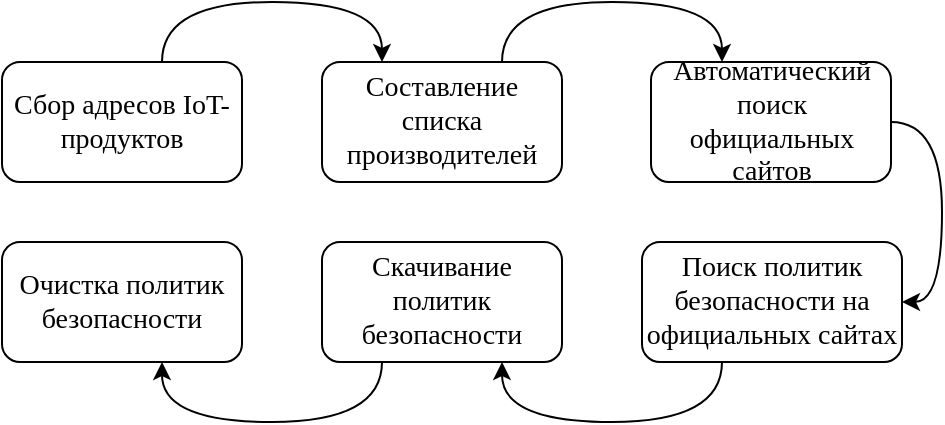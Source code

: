 <mxfile version="13.7.3" type="device" pages="2"><diagram id="frHxmO5NI08Qa2ZBJByv" name="pipeline"><mxGraphModel dx="1718" dy="986" grid="1" gridSize="10" guides="1" tooltips="1" connect="1" arrows="1" fold="1" page="1" pageScale="1" pageWidth="1169" pageHeight="827" math="0" shadow="0"><root><mxCell id="0"/><mxCell id="1" parent="0"/><mxCell id="HkxY0v3sqQZRduWxb61D-1" value="Сбор адресов IoT-продуктов" style="rounded=1;whiteSpace=wrap;html=1;fontFamily=Times New Roman;fontSize=14;" vertex="1" parent="1"><mxGeometry x="200" y="140" width="120" height="60" as="geometry"/></mxCell><mxCell id="HkxY0v3sqQZRduWxb61D-2" value="Составление списка производителей" style="rounded=1;whiteSpace=wrap;html=1;fontFamily=Times New Roman;fontSize=14;" vertex="1" parent="1"><mxGeometry x="360" y="140" width="120" height="60" as="geometry"/></mxCell><mxCell id="HkxY0v3sqQZRduWxb61D-3" value="Автоматический поиск официальных сайтов" style="rounded=1;whiteSpace=wrap;html=1;fontFamily=Times New Roman;fontSize=14;" vertex="1" parent="1"><mxGeometry x="524.5" y="140" width="120" height="60" as="geometry"/></mxCell><mxCell id="HkxY0v3sqQZRduWxb61D-4" value="Скачивание политик безопасности" style="rounded=1;whiteSpace=wrap;html=1;fontFamily=Times New Roman;fontSize=14;" vertex="1" parent="1"><mxGeometry x="360" y="230" width="120" height="60" as="geometry"/></mxCell><mxCell id="HkxY0v3sqQZRduWxb61D-5" value="Поиск политик безопасности на официальных сайтах" style="rounded=1;whiteSpace=wrap;html=1;fontFamily=Times New Roman;fontSize=14;" vertex="1" parent="1"><mxGeometry x="520" y="230" width="130" height="60" as="geometry"/></mxCell><mxCell id="HkxY0v3sqQZRduWxb61D-7" value="" style="endArrow=classic;html=1;edgeStyle=orthogonalEdgeStyle;curved=1;fontFamily=Times New Roman;fontSize=14;" edge="1" parent="1" source="HkxY0v3sqQZRduWxb61D-5" target="HkxY0v3sqQZRduWxb61D-4"><mxGeometry width="50" height="50" relative="1" as="geometry"><mxPoint x="230" y="100" as="sourcePoint"/><mxPoint x="280" y="50" as="targetPoint"/><Array as="points"><mxPoint x="560" y="320"/><mxPoint x="450" y="320"/></Array></mxGeometry></mxCell><mxCell id="HkxY0v3sqQZRduWxb61D-8" value="" style="endArrow=classic;html=1;edgeStyle=orthogonalEdgeStyle;curved=1;fontFamily=Times New Roman;fontSize=14;" edge="1" parent="1" source="HkxY0v3sqQZRduWxb61D-3" target="HkxY0v3sqQZRduWxb61D-5"><mxGeometry width="50" height="50" relative="1" as="geometry"><mxPoint x="240" y="110" as="sourcePoint"/><mxPoint x="290" y="60" as="targetPoint"/><Array as="points"><mxPoint x="670" y="170"/><mxPoint x="670" y="260"/></Array></mxGeometry></mxCell><mxCell id="HkxY0v3sqQZRduWxb61D-9" value="" style="endArrow=classic;html=1;edgeStyle=orthogonalEdgeStyle;curved=1;fontFamily=Times New Roman;fontSize=14;" edge="1" parent="1" source="HkxY0v3sqQZRduWxb61D-2" target="HkxY0v3sqQZRduWxb61D-3"><mxGeometry width="50" height="50" relative="1" as="geometry"><mxPoint x="250" y="120" as="sourcePoint"/><mxPoint x="300" y="70" as="targetPoint"/><Array as="points"><mxPoint x="450" y="110"/><mxPoint x="560" y="110"/></Array></mxGeometry></mxCell><mxCell id="HkxY0v3sqQZRduWxb61D-10" value="" style="endArrow=classic;html=1;edgeStyle=orthogonalEdgeStyle;curved=1;fontFamily=Times New Roman;fontSize=14;" edge="1" parent="1" source="HkxY0v3sqQZRduWxb61D-1" target="HkxY0v3sqQZRduWxb61D-2"><mxGeometry width="50" height="50" relative="1" as="geometry"><mxPoint x="260" y="130" as="sourcePoint"/><mxPoint x="310" y="80" as="targetPoint"/><Array as="points"><mxPoint x="280" y="110"/><mxPoint x="390" y="110"/></Array></mxGeometry></mxCell><mxCell id="HkxY0v3sqQZRduWxb61D-11" value="Очистка политик безопасности" style="rounded=1;whiteSpace=wrap;html=1;fontFamily=Times New Roman;fontSize=14;" vertex="1" parent="1"><mxGeometry x="200" y="230" width="120" height="60" as="geometry"/></mxCell><mxCell id="HkxY0v3sqQZRduWxb61D-12" value="" style="endArrow=classic;html=1;edgeStyle=orthogonalEdgeStyle;curved=1;fontFamily=Times New Roman;fontSize=14;" edge="1" parent="1" source="HkxY0v3sqQZRduWxb61D-4" target="HkxY0v3sqQZRduWxb61D-11"><mxGeometry width="50" height="50" relative="1" as="geometry"><mxPoint x="305" y="330" as="sourcePoint"/><mxPoint x="140" y="330" as="targetPoint"/><Array as="points"><mxPoint x="390" y="320"/><mxPoint x="280" y="320"/></Array></mxGeometry></mxCell></root></mxGraphModel></diagram><diagram id="6n4q86xX6ic9bDZJAzyg" name="modules"><mxGraphModel dx="2062" dy="2010" grid="1" gridSize="10" guides="1" tooltips="1" connect="1" arrows="1" fold="1" page="1" pageScale="1" pageWidth="1169" pageHeight="827" math="0" shadow="0"><root><mxCell id="ju6D0apL2nVsgRoMVEaM-0"/><mxCell id="ju6D0apL2nVsgRoMVEaM-1" parent="ju6D0apL2nVsgRoMVEaM-0"/><mxCell id="ju6D0apL2nVsgRoMVEaM-2" value="tools" style="shape=module;align=left;spacingLeft=20;align=center;verticalAlign=top;fontFamily=Times New Roman;fontSize=14;" vertex="1" parent="ju6D0apL2nVsgRoMVEaM-1"><mxGeometry x="900" y="310" width="100" height="50" as="geometry"/></mxCell><mxCell id="ju6D0apL2nVsgRoMVEaM-4" value="sanitizer" style="shape=module;align=left;spacingLeft=20;align=center;verticalAlign=top;fontFamily=Times New Roman;fontSize=14;" vertex="1" parent="ju6D0apL2nVsgRoMVEaM-1"><mxGeometry x="740" y="310" width="100" height="50" as="geometry"/></mxCell><mxCell id="ju6D0apL2nVsgRoMVEaM-5" value="downloader" style="shape=module;align=left;spacingLeft=20;align=center;verticalAlign=top;fontFamily=Times New Roman;fontSize=14;" vertex="1" parent="ju6D0apL2nVsgRoMVEaM-1"><mxGeometry x="740" y="210" width="100" height="50" as="geometry"/></mxCell><mxCell id="ju6D0apL2nVsgRoMVEaM-6" value="web" style="shape=module;align=left;spacingLeft=20;align=center;verticalAlign=top;fontFamily=Times New Roman;fontSize=14;" vertex="1" parent="ju6D0apL2nVsgRoMVEaM-1"><mxGeometry x="900" y="210" width="100" height="50" as="geometry"/></mxCell><mxCell id="ju6D0apL2nVsgRoMVEaM-7" value="scraping" style="shape=module;align=left;spacingLeft=20;align=center;verticalAlign=top;fontFamily=Times New Roman;fontSize=14;" vertex="1" parent="ju6D0apL2nVsgRoMVEaM-1"><mxGeometry x="740" y="120" width="100" height="50" as="geometry"/></mxCell><mxCell id="ju6D0apL2nVsgRoMVEaM-8" value="pipeline" style="shape=module;align=left;spacingLeft=20;align=center;verticalAlign=top;fontFamily=Times New Roman;fontSize=14;" vertex="1" parent="ju6D0apL2nVsgRoMVEaM-1"><mxGeometry x="585" y="210" width="100" height="50" as="geometry"/></mxCell><mxCell id="ju6D0apL2nVsgRoMVEaM-9" value="main (pro-&#10;gram entry)" style="shape=module;align=left;spacingLeft=20;align=center;verticalAlign=top;fontFamily=Times New Roman;fontSize=14;" vertex="1" parent="ju6D0apL2nVsgRoMVEaM-1"><mxGeometry x="430" y="210" width="100" height="50" as="geometry"/></mxCell><mxCell id="ju6D0apL2nVsgRoMVEaM-10" value="emarts" style="shape=module;align=left;spacingLeft=20;align=center;verticalAlign=top;fontFamily=Times New Roman;fontSize=14;" vertex="1" parent="ju6D0apL2nVsgRoMVEaM-1"><mxGeometry x="900" y="-90" width="100" height="50" as="geometry"/></mxCell><mxCell id="ju6D0apL2nVsgRoMVEaM-11" value="policies" style="shape=module;align=left;spacingLeft=20;align=center;verticalAlign=top;fontFamily=Times New Roman;fontSize=14;" vertex="1" parent="ju6D0apL2nVsgRoMVEaM-1"><mxGeometry x="900" y="90" width="100" height="50" as="geometry"/></mxCell><mxCell id="ju6D0apL2nVsgRoMVEaM-12" value="websites" style="shape=module;align=left;spacingLeft=20;align=center;verticalAlign=top;fontFamily=Times New Roman;fontSize=14;" vertex="1" parent="ju6D0apL2nVsgRoMVEaM-1"><mxGeometry x="900" width="100" height="50" as="geometry"/></mxCell><mxCell id="ju6D0apL2nVsgRoMVEaM-13" value="html_sanitizer" style="shape=folder;fontStyle=1;spacingTop=10;tabWidth=40;tabHeight=14;tabPosition=left;html=1;fontFamily=Times New Roman;fontSize=14;" vertex="1" parent="ju6D0apL2nVsgRoMVEaM-1"><mxGeometry x="900" y="389" width="100" height="50" as="geometry"/></mxCell><mxCell id="ju6D0apL2nVsgRoMVEaM-14" value="csv" style="shape=folder;fontStyle=1;spacingTop=10;tabWidth=40;tabHeight=14;tabPosition=left;html=1;fontFamily=Times New Roman;fontSize=14;" vertex="1" parent="ju6D0apL2nVsgRoMVEaM-1"><mxGeometry x="1084" y="310" width="70" height="50" as="geometry"/></mxCell><mxCell id="ju6D0apL2nVsgRoMVEaM-15" value="geckodriver" style="shape=folder;fontStyle=1;spacingTop=10;tabWidth=40;tabHeight=14;tabPosition=left;html=1;fontFamily=Times New Roman;fontSize=14;" vertex="1" parent="ju6D0apL2nVsgRoMVEaM-1"><mxGeometry x="1069" y="210" width="100" height="50" as="geometry"/></mxCell><mxCell id="ju6D0apL2nVsgRoMVEaM-16" value="multiprocessing" style="shape=folder;fontStyle=1;spacingTop=10;tabWidth=40;tabHeight=14;tabPosition=left;html=1;fontFamily=Times New Roman;fontSize=14;" vertex="1" parent="ju6D0apL2nVsgRoMVEaM-1"><mxGeometry x="585" y="120" width="100" height="50" as="geometry"/></mxCell><mxCell id="ju6D0apL2nVsgRoMVEaM-18" value="" style="endArrow=open;html=1;fontFamily=Times New Roman;fontSize=14;edgeStyle=orthogonalEdgeStyle;curved=1;dashed=1;endFill=0;" edge="1" parent="ju6D0apL2nVsgRoMVEaM-1" source="ju6D0apL2nVsgRoMVEaM-8" target="ju6D0apL2nVsgRoMVEaM-7"><mxGeometry width="50" height="50" relative="1" as="geometry"><mxPoint x="380" y="520" as="sourcePoint"/><mxPoint x="710" y="200" as="targetPoint"/><Array as="points"><mxPoint x="710" y="230"/><mxPoint x="710" y="145"/></Array></mxGeometry></mxCell><mxCell id="ju6D0apL2nVsgRoMVEaM-19" value="" style="endArrow=open;html=1;fontFamily=Times New Roman;fontSize=14;edgeStyle=orthogonalEdgeStyle;curved=1;dashed=1;endFill=0;" edge="1" parent="ju6D0apL2nVsgRoMVEaM-1" source="ju6D0apL2nVsgRoMVEaM-8" target="ju6D0apL2nVsgRoMVEaM-5"><mxGeometry width="50" height="50" relative="1" as="geometry"><mxPoint x="390" y="530" as="sourcePoint"/><mxPoint x="440" y="480" as="targetPoint"/></mxGeometry></mxCell><mxCell id="ju6D0apL2nVsgRoMVEaM-20" value="" style="endArrow=open;html=1;fontFamily=Times New Roman;fontSize=14;edgeStyle=orthogonalEdgeStyle;curved=1;dashed=1;endFill=0;" edge="1" parent="ju6D0apL2nVsgRoMVEaM-1" source="ju6D0apL2nVsgRoMVEaM-9" target="ju6D0apL2nVsgRoMVEaM-8"><mxGeometry width="50" height="50" relative="1" as="geometry"><mxPoint x="400" y="540" as="sourcePoint"/><mxPoint x="450" y="490" as="targetPoint"/></mxGeometry></mxCell><mxCell id="ju6D0apL2nVsgRoMVEaM-21" value="" style="endArrow=open;html=1;fontFamily=Times New Roman;fontSize=14;edgeStyle=orthogonalEdgeStyle;curved=1;dashed=1;endFill=0;" edge="1" parent="ju6D0apL2nVsgRoMVEaM-1" source="ju6D0apL2nVsgRoMVEaM-9" target="ju6D0apL2nVsgRoMVEaM-16"><mxGeometry width="50" height="50" relative="1" as="geometry"><mxPoint x="410" y="550" as="sourcePoint"/><mxPoint x="460" y="500" as="targetPoint"/><Array as="points"><mxPoint x="560" y="220"/><mxPoint x="560" y="145"/></Array></mxGeometry></mxCell><mxCell id="ju6D0apL2nVsgRoMVEaM-22" value="" style="endArrow=open;html=1;fontFamily=Times New Roman;fontSize=14;edgeStyle=orthogonalEdgeStyle;curved=1;dashed=1;endFill=0;" edge="1" parent="ju6D0apL2nVsgRoMVEaM-1" source="ju6D0apL2nVsgRoMVEaM-7" target="ju6D0apL2nVsgRoMVEaM-11"><mxGeometry width="50" height="50" relative="1" as="geometry"><mxPoint x="290" y="500" as="sourcePoint"/><mxPoint x="430" y="470" as="targetPoint"/><Array as="points"><mxPoint x="880" y="150"/><mxPoint x="880" y="115"/></Array></mxGeometry></mxCell><mxCell id="ju6D0apL2nVsgRoMVEaM-23" value="" style="endArrow=open;html=1;fontFamily=Times New Roman;fontSize=14;edgeStyle=orthogonalEdgeStyle;curved=1;dashed=1;endFill=0;" edge="1" parent="ju6D0apL2nVsgRoMVEaM-1" source="ju6D0apL2nVsgRoMVEaM-7" target="ju6D0apL2nVsgRoMVEaM-10"><mxGeometry width="50" height="50" relative="1" as="geometry"><mxPoint x="300" y="510" as="sourcePoint"/><mxPoint x="440" y="480" as="targetPoint"/><Array as="points"><mxPoint x="860" y="130"/><mxPoint x="860" y="-65"/></Array></mxGeometry></mxCell><mxCell id="ju6D0apL2nVsgRoMVEaM-24" value="" style="endArrow=open;html=1;fontFamily=Times New Roman;fontSize=14;edgeStyle=orthogonalEdgeStyle;curved=1;dashed=1;endFill=0;" edge="1" parent="ju6D0apL2nVsgRoMVEaM-1" source="ju6D0apL2nVsgRoMVEaM-6" target="ju6D0apL2nVsgRoMVEaM-15"><mxGeometry width="50" height="50" relative="1" as="geometry"><mxPoint x="310" y="520" as="sourcePoint"/><mxPoint x="450" y="490" as="targetPoint"/></mxGeometry></mxCell><mxCell id="ju6D0apL2nVsgRoMVEaM-25" value="" style="endArrow=open;html=1;fontFamily=Times New Roman;fontSize=14;edgeStyle=orthogonalEdgeStyle;curved=1;dashed=1;endFill=0;" edge="1" parent="ju6D0apL2nVsgRoMVEaM-1" source="ju6D0apL2nVsgRoMVEaM-7" target="ju6D0apL2nVsgRoMVEaM-12"><mxGeometry width="50" height="50" relative="1" as="geometry"><mxPoint x="320" y="530" as="sourcePoint"/><mxPoint x="460" y="500" as="targetPoint"/><Array as="points"><mxPoint x="870" y="140"/><mxPoint x="870" y="25"/></Array></mxGeometry></mxCell><mxCell id="ju6D0apL2nVsgRoMVEaM-26" value="" style="endArrow=open;html=1;fontFamily=Times New Roman;fontSize=14;edgeStyle=orthogonalEdgeStyle;curved=1;dashed=1;endFill=0;" edge="1" parent="ju6D0apL2nVsgRoMVEaM-1" source="ju6D0apL2nVsgRoMVEaM-5" target="ju6D0apL2nVsgRoMVEaM-6"><mxGeometry width="50" height="50" relative="1" as="geometry"><mxPoint x="330" y="540" as="sourcePoint"/><mxPoint x="470" y="510" as="targetPoint"/></mxGeometry></mxCell><mxCell id="ju6D0apL2nVsgRoMVEaM-27" value="" style="endArrow=open;html=1;fontFamily=Times New Roman;fontSize=14;edgeStyle=orthogonalEdgeStyle;curved=1;dashed=1;endFill=0;" edge="1" parent="ju6D0apL2nVsgRoMVEaM-1" source="ju6D0apL2nVsgRoMVEaM-4" target="ju6D0apL2nVsgRoMVEaM-13"><mxGeometry width="50" height="50" relative="1" as="geometry"><mxPoint x="340" y="550" as="sourcePoint"/><mxPoint x="480" y="520" as="targetPoint"/><Array as="points"><mxPoint x="870" y="340"/><mxPoint x="870" y="414"/></Array></mxGeometry></mxCell><mxCell id="ju6D0apL2nVsgRoMVEaM-28" value="" style="endArrow=open;html=1;fontFamily=Times New Roman;fontSize=14;edgeStyle=orthogonalEdgeStyle;curved=1;dashed=1;endFill=0;" edge="1" parent="ju6D0apL2nVsgRoMVEaM-1" source="ju6D0apL2nVsgRoMVEaM-2" target="ju6D0apL2nVsgRoMVEaM-14"><mxGeometry width="50" height="50" relative="1" as="geometry"><mxPoint x="530" y="560.5" as="sourcePoint"/><mxPoint x="650" y="530.5" as="targetPoint"/></mxGeometry></mxCell><mxCell id="ju6D0apL2nVsgRoMVEaM-29" value="" style="endArrow=open;html=1;fontFamily=Times New Roman;fontSize=14;edgeStyle=orthogonalEdgeStyle;curved=1;dashed=1;endFill=0;" edge="1" parent="ju6D0apL2nVsgRoMVEaM-1" source="ju6D0apL2nVsgRoMVEaM-5" target="ju6D0apL2nVsgRoMVEaM-2"><mxGeometry width="50" height="50" relative="1" as="geometry"><mxPoint x="360" y="570" as="sourcePoint"/><mxPoint x="500" y="540" as="targetPoint"/><Array as="points"><mxPoint x="860" y="250"/><mxPoint x="860" y="320"/></Array></mxGeometry></mxCell><mxCell id="ju6D0apL2nVsgRoMVEaM-30" value="" style="endArrow=open;html=1;fontFamily=Times New Roman;fontSize=14;edgeStyle=orthogonalEdgeStyle;curved=1;dashed=1;endFill=0;" edge="1" parent="ju6D0apL2nVsgRoMVEaM-1" source="ju6D0apL2nVsgRoMVEaM-8" target="ju6D0apL2nVsgRoMVEaM-4"><mxGeometry width="50" height="50" relative="1" as="geometry"><mxPoint x="370" y="580" as="sourcePoint"/><mxPoint x="510" y="550" as="targetPoint"/><Array as="points"><mxPoint x="710" y="240"/><mxPoint x="710" y="335"/></Array></mxGeometry></mxCell><mxCell id="ju6D0apL2nVsgRoMVEaM-31" value="amazon" style="shape=module;align=left;spacingLeft=20;align=center;verticalAlign=top;fontFamily=Times New Roman;fontSize=14;" vertex="1" parent="ju6D0apL2nVsgRoMVEaM-1"><mxGeometry x="1050" y="-50" width="100" height="50" as="geometry"/></mxCell><mxCell id="ju6D0apL2nVsgRoMVEaM-32" value="abstract&#10;plugin" style="shape=module;align=left;spacingLeft=20;align=center;verticalAlign=top;fontFamily=Times New Roman;fontSize=14;" vertex="1" parent="ju6D0apL2nVsgRoMVEaM-1"><mxGeometry x="1050" y="-140" width="100" height="50" as="geometry"/></mxCell><mxCell id="ju6D0apL2nVsgRoMVEaM-37" value="" style="endArrow=open;html=1;fontFamily=Times New Roman;fontSize=14;edgeStyle=orthogonalEdgeStyle;curved=1;dashed=1;endFill=0;" edge="1" parent="ju6D0apL2nVsgRoMVEaM-1" source="ju6D0apL2nVsgRoMVEaM-10" target="ju6D0apL2nVsgRoMVEaM-32"><mxGeometry width="50" height="50" relative="1" as="geometry"><mxPoint x="330" y="540" as="sourcePoint"/><mxPoint x="470" y="500" as="targetPoint"/><Array as="points"><mxPoint x="1030" y="-70"/><mxPoint x="1030" y="-115"/></Array></mxGeometry></mxCell><mxCell id="ju6D0apL2nVsgRoMVEaM-38" value="" style="endArrow=open;html=1;fontFamily=Times New Roman;fontSize=14;edgeStyle=orthogonalEdgeStyle;curved=1;dashed=1;endFill=0;" edge="1" parent="ju6D0apL2nVsgRoMVEaM-1" source="ju6D0apL2nVsgRoMVEaM-7" target="ju6D0apL2nVsgRoMVEaM-6"><mxGeometry width="50" height="50" relative="1" as="geometry"><mxPoint x="340" y="550" as="sourcePoint"/><mxPoint x="480" y="510" as="targetPoint"/><Array as="points"><mxPoint x="880" y="160"/><mxPoint x="880" y="220"/></Array></mxGeometry></mxCell><mxCell id="ju6D0apL2nVsgRoMVEaM-39" value="" style="endArrow=open;html=1;fontFamily=Times New Roman;fontSize=14;edgeStyle=orthogonalEdgeStyle;curved=1;dashed=1;endFill=0;" edge="1" parent="ju6D0apL2nVsgRoMVEaM-1" source="ju6D0apL2nVsgRoMVEaM-10" target="ju6D0apL2nVsgRoMVEaM-31"><mxGeometry width="50" height="50" relative="1" as="geometry"><mxPoint x="1010" y="-60" as="sourcePoint"/><mxPoint x="1060" y="-115" as="targetPoint"/><Array as="points"><mxPoint x="1030" y="-60"/><mxPoint x="1030" y="-25"/></Array></mxGeometry></mxCell><mxCell id="ZI8bZHG_trSCTWUBLcZz-0" value="" style="endArrow=open;html=1;fontFamily=Times New Roman;fontSize=14;edgeStyle=orthogonalEdgeStyle;curved=1;dashed=1;endFill=0;" edge="1" parent="ju6D0apL2nVsgRoMVEaM-1" source="ju6D0apL2nVsgRoMVEaM-7" target="ju6D0apL2nVsgRoMVEaM-2"><mxGeometry width="50" height="50" relative="1" as="geometry"><mxPoint x="850" y="260" as="sourcePoint"/><mxPoint x="910" y="449" as="targetPoint"/><Array as="points"><mxPoint x="870" y="170"/><mxPoint x="870" y="310"/></Array></mxGeometry></mxCell><mxCell id="ZI8bZHG_trSCTWUBLcZz-1" value="" style="endArrow=open;html=1;fontFamily=Times New Roman;fontSize=14;edgeStyle=orthogonalEdgeStyle;curved=1;dashed=1;endFill=0;" edge="1" parent="ju6D0apL2nVsgRoMVEaM-1" source="ju6D0apL2nVsgRoMVEaM-4" target="ju6D0apL2nVsgRoMVEaM-2"><mxGeometry width="50" height="50" relative="1" as="geometry"><mxPoint x="850" y="260" as="sourcePoint"/><mxPoint x="910" y="449" as="targetPoint"/><Array as="points"><mxPoint x="900" y="340"/><mxPoint x="900" y="340"/></Array></mxGeometry></mxCell></root></mxGraphModel></diagram></mxfile>